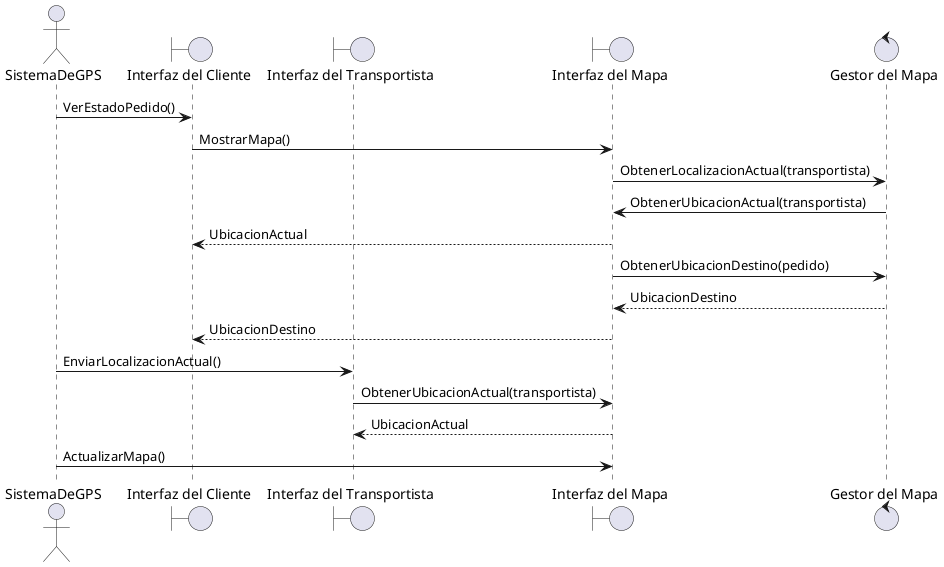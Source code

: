 @startuml
actor SistemaDeGPS

boundary "Interfaz del Cliente"
boundary "Interfaz del Transportista"
boundary "Interfaz del Mapa"
control "Gestor del Mapa"

SistemaDeGPS -> "Interfaz del Cliente": VerEstadoPedido()
"Interfaz del Cliente" -> "Interfaz del Mapa": MostrarMapa()
"Interfaz del Mapa" -> "Gestor del Mapa": ObtenerLocalizacionActual(transportista)
"Gestor del Mapa" -> "Interfaz del Mapa": ObtenerUbicacionActual(transportista)
"Interfaz del Mapa" --> "Interfaz del Cliente": UbicacionActual
"Interfaz del Mapa" -> "Gestor del Mapa": ObtenerUbicacionDestino(pedido)
"Gestor del Mapa" --> "Interfaz del Mapa": UbicacionDestino
"Interfaz del Mapa" --> "Interfaz del Cliente": UbicacionDestino
SistemaDeGPS -> "Interfaz del Transportista": EnviarLocalizacionActual()
"Interfaz del Transportista" -> "Interfaz del Mapa": ObtenerUbicacionActual(transportista)
"Interfaz del Mapa" --> "Interfaz del Transportista": UbicacionActual
SistemaDeGPS -> "Interfaz del Mapa": ActualizarMapa()

@enduml
